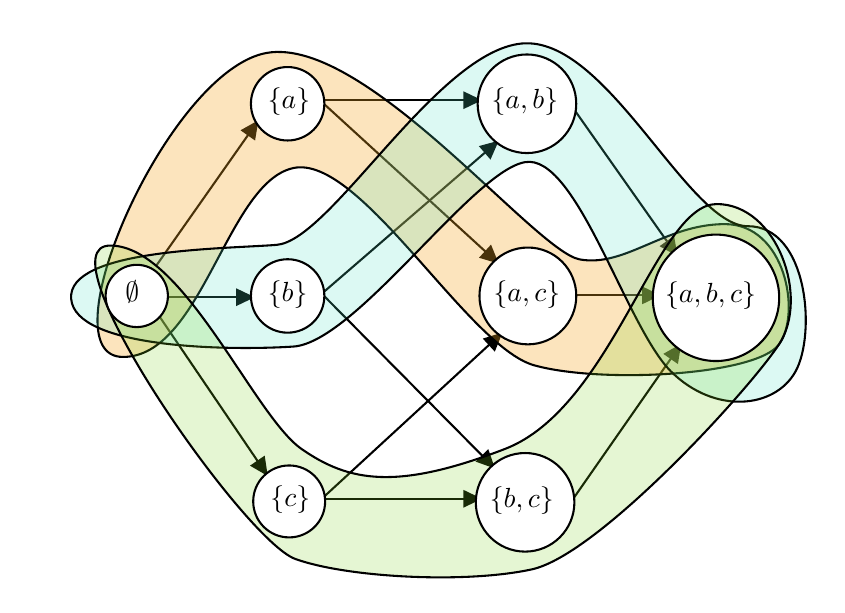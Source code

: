 

\tikzset{every picture/.style={line width=0.75pt}} %set default line width to 0.75pt        

\begin{tikzpicture}[x=0.75pt,y=0.75pt,yscale=-1,xscale=1]
%uncomment if require: \path (0,576); %set diagram left start at 0, and has height of 576

%Straight Lines [id:da20265322942487618] 
\draw    (185.22,216.87) -- (232.84,149.09) ;
\draw [shift={(234.57,146.63)}, rotate = 125.09] [fill={rgb, 255:red, 0; green, 0; blue, 0 }  ][line width=0.08]  [draw opacity=0] (8.93,-4.29) -- (0,0) -- (8.93,4.29) -- cycle    ;
%Straight Lines [id:da79425872148879] 
\draw    (189.7,231.88) -- (229.77,231.88) ;
\draw [shift={(232.77,231.88)}, rotate = 180] [fill={rgb, 255:red, 0; green, 0; blue, 0 }  ][line width=0.08]  [draw opacity=0] (8.93,-4.29) -- (0,0) -- (8.93,4.29) -- cycle    ;
%Straight Lines [id:da5559292066392165] 
\draw    (187.01,241.36) -- (237.37,315.54) ;
\draw [shift={(239.05,318.02)}, rotate = 235.83] [fill={rgb, 255:red, 0; green, 0; blue, 0 }  ][line width=0.08]  [draw opacity=0] (8.93,-4.29) -- (0,0) -- (8.93,4.29) -- cycle    ;
%Straight Lines [id:da9919254247022624] 
\draw    (265.08,329) -- (339.25,329) ;
\draw [shift={(342.25,329)}, rotate = 180] [fill={rgb, 255:red, 0; green, 0; blue, 0 }  ][line width=0.08]  [draw opacity=0] (8.93,-4.29) -- (0,0) -- (8.93,4.29) -- cycle    ;
%Straight Lines [id:da3094782655656396] 
\draw    (264.18,136.97) -- (339.25,136.97) ;
\draw [shift={(342.25,136.97)}, rotate = 180] [fill={rgb, 255:red, 0; green, 0; blue, 0 }  ][line width=0.08]  [draw opacity=0] (8.93,-4.29) -- (0,0) -- (8.93,4.29) -- cycle    ;
%Straight Lines [id:da4064923027942078] 
\draw    (264.18,136.97) -- (348.11,213.7) ;
\draw [shift={(350.32,215.73)}, rotate = 222.44] [fill={rgb, 255:red, 0; green, 0; blue, 0 }  ][line width=0.08]  [draw opacity=0] (8.93,-4.29) -- (0,0) -- (8.93,4.29) -- cycle    ;
%Straight Lines [id:da8768752865455962] 
\draw    (265.08,329) -- (349.91,250.96) ;
\draw [shift={(352.12,248.93)}, rotate = 137.39] [fill={rgb, 255:red, 0; green, 0; blue, 0 }  ][line width=0.08]  [draw opacity=0] (8.93,-4.29) -- (0,0) -- (8.93,4.29) -- cycle    ;
%Straight Lines [id:da8209956974107988] 
\draw    (265.08,230.19) -- (346.42,312.3) ;
\draw [shift={(348.53,314.43)}, rotate = 225.27] [fill={rgb, 255:red, 0; green, 0; blue, 0 }  ][line width=0.08]  [draw opacity=0] (8.93,-4.29) -- (0,0) -- (8.93,4.29) -- cycle    ;
%Straight Lines [id:da015401760340376658] 
\draw    (265.08,230.19) -- (348.05,158.47) ;
\draw [shift={(350.32,156.5)}, rotate = 139.16] [fill={rgb, 255:red, 0; green, 0; blue, 0 }  ][line width=0.08]  [draw opacity=0] (8.93,-4.29) -- (0,0) -- (8.93,4.29) -- cycle    ;
%Straight Lines [id:da09824877911746976] 
\draw    (385.32,230.98) -- (425.39,230.98) ;
\draw [shift={(428.39,230.98)}, rotate = 180] [fill={rgb, 255:red, 0; green, 0; blue, 0 }  ][line width=0.08]  [draw opacity=0] (8.93,-4.29) -- (0,0) -- (8.93,4.29) -- cycle    ;
%Straight Lines [id:da05761525437244619] 
\draw    (385.32,139.54) -- (434.74,209.69) ;
\draw [shift={(436.47,212.14)}, rotate = 234.83] [fill={rgb, 255:red, 0; green, 0; blue, 0 }  ][line width=0.08]  [draw opacity=0] (8.93,-4.29) -- (0,0) -- (8.93,4.29) -- cycle    ;
%Straight Lines [id:da2988990752072216] 
\draw    (385.32,330.28) -- (436.55,256.77) ;
\draw [shift={(438.26,254.31)}, rotate = 124.87] [fill={rgb, 255:red, 0; green, 0; blue, 0 }  ][line width=0.08]  [draw opacity=0] (8.93,-4.29) -- (0,0) -- (8.93,4.29) -- cycle    ;
%Shape: Polygon Curved [id:ds44235493151122474] 
\draw  [fill={rgb, 255:red, 245; green, 166; blue, 35 }  ,fill opacity=0.3 ] (169.33,260.67) .. controls (207.33,260.67) and (219.33,176.67) .. (251.33,169.67) .. controls (283.33,162.67) and (335.33,255.67) .. (367.33,264.67) .. controls (399.33,273.67) and (474.33,269.67) .. (485.33,254.67) .. controls (496.33,239.67) and (488.33,196.67) .. (459.33,196.67) .. controls (430.33,196.67) and (411.33,217.67) .. (389.33,213.67) .. controls (367.33,209.67) and (283.49,102.53) .. (236.33,114.67) .. controls (189.18,126.8) and (131.33,260.67) .. (169.33,260.67) -- cycle ;
%Shape: Polygon Curved [id:ds453704256767699] 
\draw  [fill={rgb, 255:red, 80; green, 227; blue, 194 }  ,fill opacity=0.2 ] (144.33,232.67) .. controls (146.33,256.67) and (220.33,257.67) .. (251.33,255.67) .. controls (282.33,253.67) and (341.33,165.67) .. (365.33,166.67) .. controls (389.33,167.67) and (412.37,246.87) .. (433.33,267.67) .. controls (454.3,288.46) and (483.33,285.67) .. (493.33,267.67) .. controls (503.33,249.67) and (499.33,197.67) .. (470.33,197.67) .. controls (441.33,197.67) and (402.33,105.67) .. (361.33,109.67) .. controls (320.33,113.67) and (269.33,204.67) .. (243.33,206.67) .. controls (217.33,208.67) and (142.33,208.67) .. (144.33,232.67) -- cycle ;
%Shape: Polygon Curved [id:ds5384592725338049] 
\draw  [fill={rgb, 255:red, 126; green, 211; blue, 33 }  ,fill opacity=0.2 ] (163.33,207) .. controls (128.33,206.67) and (227.33,349) .. (252.33,358) .. controls (277.33,367) and (334.33,370) .. (366.33,363) .. controls (398.33,356) and (470.33,277.33) .. (485.33,254.67) .. controls (500.33,232) and (484.33,187) .. (455.33,187) .. controls (426.33,187) and (405.33,285) .. (353.33,305) .. controls (301.33,325) and (278.33,321) .. (255.33,305) .. controls (232.33,289) and (198.33,207.33) .. (163.33,207) -- cycle ;

% Text Node
\draw  [fill={rgb, 255:red, 255; green, 255; blue, 255 }  ,fill opacity=1 ]  (175.94, 231.28) circle [x radius= 15, y radius= 15]   ;
\draw (168.94,222.28) node [anchor=north west][inner sep=0.75pt]   [align=left] {$\displaystyle \emptyset $};
% Text Node
\draw  [fill={rgb, 255:red, 255; green, 255; blue, 255 }  ,fill opacity=1 ]  (248.63, 138.69) circle [x radius= 17.69, y radius= 17.69]   ;
\draw (237.63,129.69) node [anchor=north west][inner sep=0.75pt]   [align=left] {$\displaystyle \{a\}$};
% Text Node
\draw  [fill={rgb, 255:red, 255; green, 255; blue, 255 }  ,fill opacity=1 ]  (248.63, 231.28) circle [x radius= 17.69, y radius= 17.69]   ;
\draw (237.63,222.28) node [anchor=north west][inner sep=0.75pt]   [align=left] {$\displaystyle \{b\}$};
% Text Node
\draw  [fill={rgb, 255:red, 255; green, 255; blue, 255 }  ,fill opacity=1 ]  (249.37, 330.28) circle [x radius= 17.33, y radius= 17.33]   ;
\draw (238.87,321.28) node [anchor=north west][inner sep=0.75pt]   [align=left] {$\displaystyle \{c\}$};
% Text Node
\draw  [fill={rgb, 255:red, 255; green, 255; blue, 255 }  ,fill opacity=1 ]  (363.93, 138.69) circle [x radius= 23.75, y radius= 23.75]   ;
\draw (345.43,129.69) node [anchor=north west][inner sep=0.75pt]   [align=left] {$\displaystyle \{a,b\}$};
% Text Node
\draw  [fill={rgb, 255:red, 255; green, 255; blue, 255 }  ,fill opacity=1 ]  (364.38, 231.28) circle [x radius= 23.32, y radius= 23.32]   ;
\draw (346.38,222.28) node [anchor=north west][inner sep=0.75pt]   [align=left] {$\displaystyle \{a,c\}$};
% Text Node
\draw  [fill={rgb, 255:red, 255; green, 255; blue, 255 }  ,fill opacity=1 ]  (363.04, 330.71) circle [x radius= 23.75, y radius= 23.75]   ;
\draw (344.54,321.71) node [anchor=north west][inner sep=0.75pt]   [align=left] {$\displaystyle \{b,c\}$};
% Text Node
\draw  [fill={rgb, 255:red, 255; green, 255; blue, 255 }  ,fill opacity=1 ]  (455.01, 232.18) circle [x radius= 30.46, y radius= 30.46]   ;
\draw (429.01,223.18) node [anchor=north west][inner sep=0.75pt]   [align=left] {$\displaystyle \{a,b,c\}$};


\end{tikzpicture}